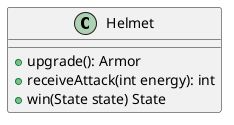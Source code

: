 @startuml
class Helmet {
    +upgrade(): Armor
    +receiveAttack(int energy): int
    +win(State state) State
}
@enduml